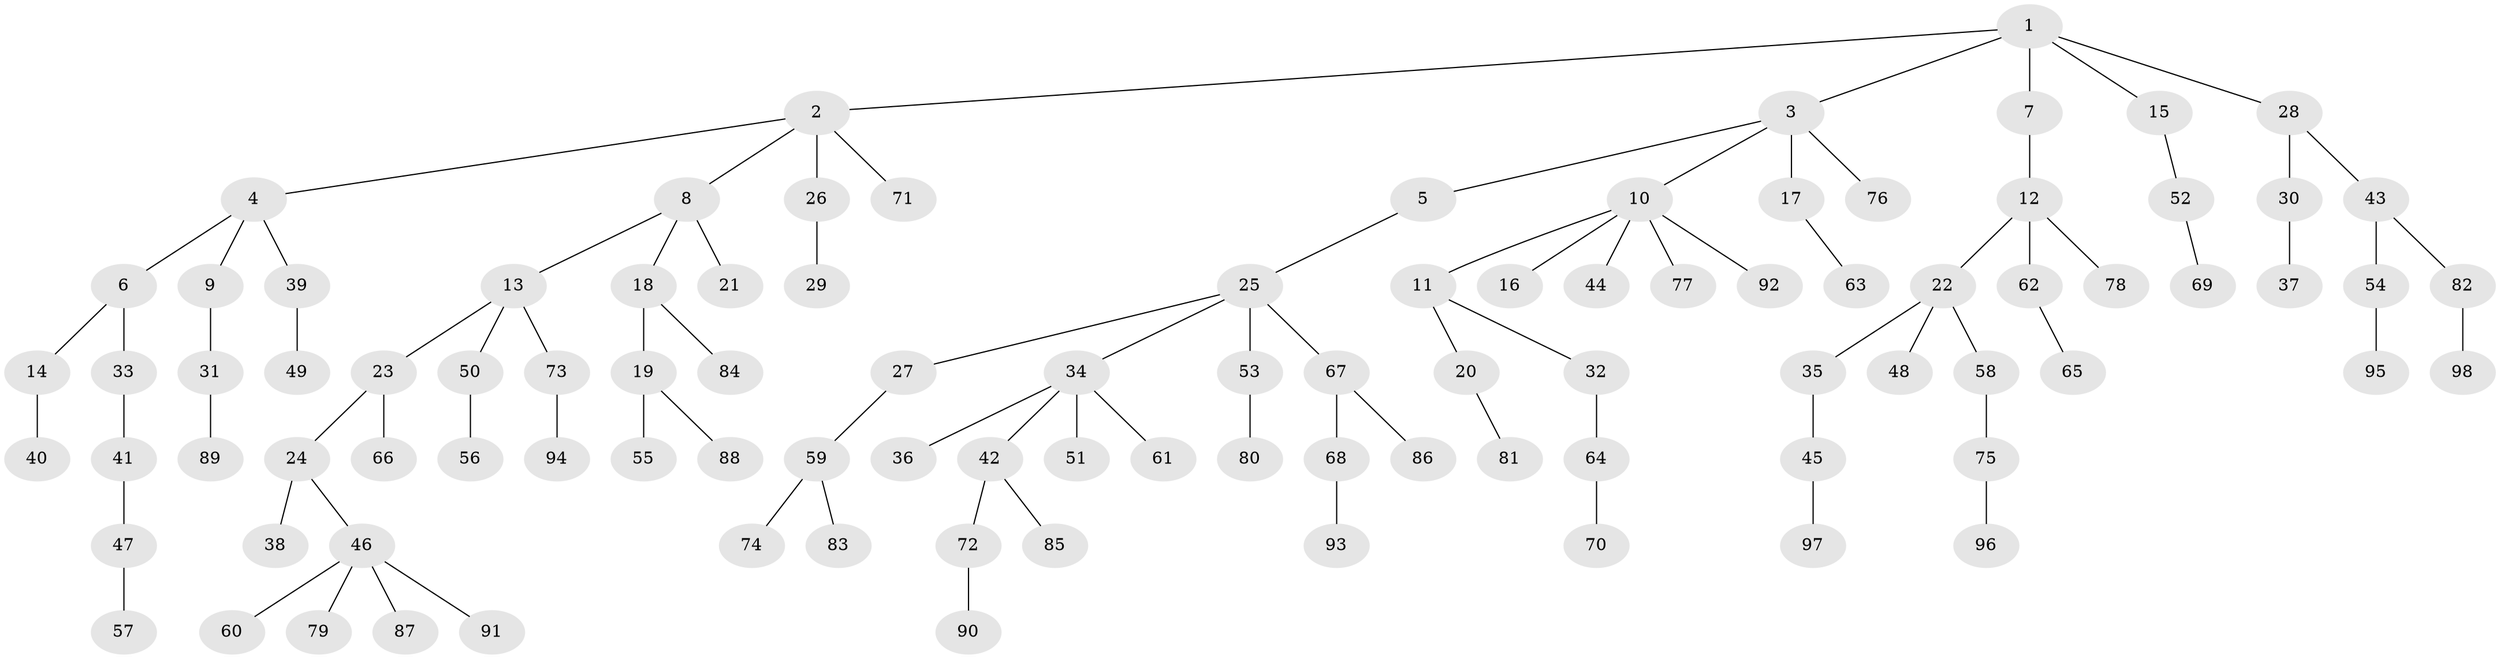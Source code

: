// Generated by graph-tools (version 1.1) at 2025/15/03/09/25 04:15:29]
// undirected, 98 vertices, 97 edges
graph export_dot {
graph [start="1"]
  node [color=gray90,style=filled];
  1;
  2;
  3;
  4;
  5;
  6;
  7;
  8;
  9;
  10;
  11;
  12;
  13;
  14;
  15;
  16;
  17;
  18;
  19;
  20;
  21;
  22;
  23;
  24;
  25;
  26;
  27;
  28;
  29;
  30;
  31;
  32;
  33;
  34;
  35;
  36;
  37;
  38;
  39;
  40;
  41;
  42;
  43;
  44;
  45;
  46;
  47;
  48;
  49;
  50;
  51;
  52;
  53;
  54;
  55;
  56;
  57;
  58;
  59;
  60;
  61;
  62;
  63;
  64;
  65;
  66;
  67;
  68;
  69;
  70;
  71;
  72;
  73;
  74;
  75;
  76;
  77;
  78;
  79;
  80;
  81;
  82;
  83;
  84;
  85;
  86;
  87;
  88;
  89;
  90;
  91;
  92;
  93;
  94;
  95;
  96;
  97;
  98;
  1 -- 2;
  1 -- 3;
  1 -- 7;
  1 -- 15;
  1 -- 28;
  2 -- 4;
  2 -- 8;
  2 -- 26;
  2 -- 71;
  3 -- 5;
  3 -- 10;
  3 -- 17;
  3 -- 76;
  4 -- 6;
  4 -- 9;
  4 -- 39;
  5 -- 25;
  6 -- 14;
  6 -- 33;
  7 -- 12;
  8 -- 13;
  8 -- 18;
  8 -- 21;
  9 -- 31;
  10 -- 11;
  10 -- 16;
  10 -- 44;
  10 -- 77;
  10 -- 92;
  11 -- 20;
  11 -- 32;
  12 -- 22;
  12 -- 62;
  12 -- 78;
  13 -- 23;
  13 -- 50;
  13 -- 73;
  14 -- 40;
  15 -- 52;
  17 -- 63;
  18 -- 19;
  18 -- 84;
  19 -- 55;
  19 -- 88;
  20 -- 81;
  22 -- 35;
  22 -- 48;
  22 -- 58;
  23 -- 24;
  23 -- 66;
  24 -- 38;
  24 -- 46;
  25 -- 27;
  25 -- 34;
  25 -- 53;
  25 -- 67;
  26 -- 29;
  27 -- 59;
  28 -- 30;
  28 -- 43;
  30 -- 37;
  31 -- 89;
  32 -- 64;
  33 -- 41;
  34 -- 36;
  34 -- 42;
  34 -- 51;
  34 -- 61;
  35 -- 45;
  39 -- 49;
  41 -- 47;
  42 -- 72;
  42 -- 85;
  43 -- 54;
  43 -- 82;
  45 -- 97;
  46 -- 60;
  46 -- 79;
  46 -- 87;
  46 -- 91;
  47 -- 57;
  50 -- 56;
  52 -- 69;
  53 -- 80;
  54 -- 95;
  58 -- 75;
  59 -- 74;
  59 -- 83;
  62 -- 65;
  64 -- 70;
  67 -- 68;
  67 -- 86;
  68 -- 93;
  72 -- 90;
  73 -- 94;
  75 -- 96;
  82 -- 98;
}
